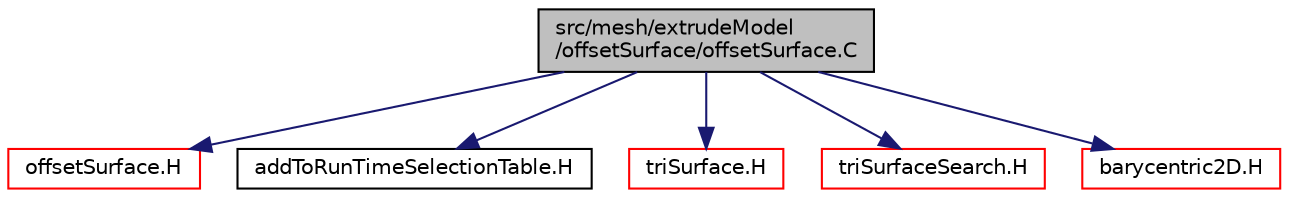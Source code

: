 digraph "src/mesh/extrudeModel/offsetSurface/offsetSurface.C"
{
  bgcolor="transparent";
  edge [fontname="Helvetica",fontsize="10",labelfontname="Helvetica",labelfontsize="10"];
  node [fontname="Helvetica",fontsize="10",shape=record];
  Node1 [label="src/mesh/extrudeModel\l/offsetSurface/offsetSurface.C",height=0.2,width=0.4,color="black", fillcolor="grey75", style="filled" fontcolor="black"];
  Node1 -> Node2 [color="midnightblue",fontsize="10",style="solid",fontname="Helvetica"];
  Node2 [label="offsetSurface.H",height=0.2,width=0.4,color="red",URL="$offsetSurface_8H.html"];
  Node1 -> Node3 [color="midnightblue",fontsize="10",style="solid",fontname="Helvetica"];
  Node3 [label="addToRunTimeSelectionTable.H",height=0.2,width=0.4,color="black",URL="$addToRunTimeSelectionTable_8H.html",tooltip="Macros for easy insertion into run-time selection tables. "];
  Node1 -> Node4 [color="midnightblue",fontsize="10",style="solid",fontname="Helvetica"];
  Node4 [label="triSurface.H",height=0.2,width=0.4,color="red",URL="$triSurface_8H.html"];
  Node1 -> Node5 [color="midnightblue",fontsize="10",style="solid",fontname="Helvetica"];
  Node5 [label="triSurfaceSearch.H",height=0.2,width=0.4,color="red",URL="$triSurfaceSearch_8H.html"];
  Node1 -> Node6 [color="midnightblue",fontsize="10",style="solid",fontname="Helvetica"];
  Node6 [label="barycentric2D.H",height=0.2,width=0.4,color="red",URL="$barycentric2D_8H.html"];
}
